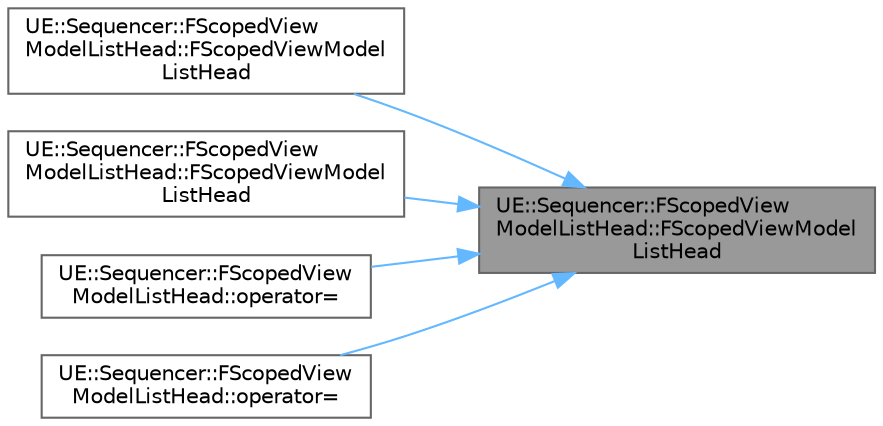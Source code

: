 digraph "UE::Sequencer::FScopedViewModelListHead::FScopedViewModelListHead"
{
 // INTERACTIVE_SVG=YES
 // LATEX_PDF_SIZE
  bgcolor="transparent";
  edge [fontname=Helvetica,fontsize=10,labelfontname=Helvetica,labelfontsize=10];
  node [fontname=Helvetica,fontsize=10,shape=box,height=0.2,width=0.4];
  rankdir="RL";
  Node1 [id="Node000001",label="UE::Sequencer::FScopedView\lModelListHead::FScopedViewModel\lListHead",height=0.2,width=0.4,color="gray40", fillcolor="grey60", style="filled", fontcolor="black",tooltip="Constructor that adds the list to the model."];
  Node1 -> Node2 [id="edge1_Node000001_Node000002",dir="back",color="steelblue1",style="solid",tooltip=" "];
  Node2 [id="Node000002",label="UE::Sequencer::FScopedView\lModelListHead::FScopedViewModel\lListHead",height=0.2,width=0.4,color="grey40", fillcolor="white", style="filled",URL="$d0/d02/structUE_1_1Sequencer_1_1FScopedViewModelListHead.html#aa3257e23964f08e9c24235af0e1ffc3c",tooltip="Non-copyable and non-moveable since a pointer to our ListHead member is added to our owner."];
  Node1 -> Node3 [id="edge2_Node000001_Node000003",dir="back",color="steelblue1",style="solid",tooltip=" "];
  Node3 [id="Node000003",label="UE::Sequencer::FScopedView\lModelListHead::FScopedViewModel\lListHead",height=0.2,width=0.4,color="grey40", fillcolor="white", style="filled",URL="$d0/d02/structUE_1_1Sequencer_1_1FScopedViewModelListHead.html#a963ec7bc365aa7c7fd1d5d5e7a4bc042",tooltip=" "];
  Node1 -> Node4 [id="edge3_Node000001_Node000004",dir="back",color="steelblue1",style="solid",tooltip=" "];
  Node4 [id="Node000004",label="UE::Sequencer::FScopedView\lModelListHead::operator=",height=0.2,width=0.4,color="grey40", fillcolor="white", style="filled",URL="$d0/d02/structUE_1_1Sequencer_1_1FScopedViewModelListHead.html#ac9fec6f97ebf9996a54c6d56fc8d1cee",tooltip=" "];
  Node1 -> Node5 [id="edge4_Node000001_Node000005",dir="back",color="steelblue1",style="solid",tooltip=" "];
  Node5 [id="Node000005",label="UE::Sequencer::FScopedView\lModelListHead::operator=",height=0.2,width=0.4,color="grey40", fillcolor="white", style="filled",URL="$d0/d02/structUE_1_1Sequencer_1_1FScopedViewModelListHead.html#ab9f48accb63ce3710c6e1f9daa3b2443",tooltip=" "];
}
